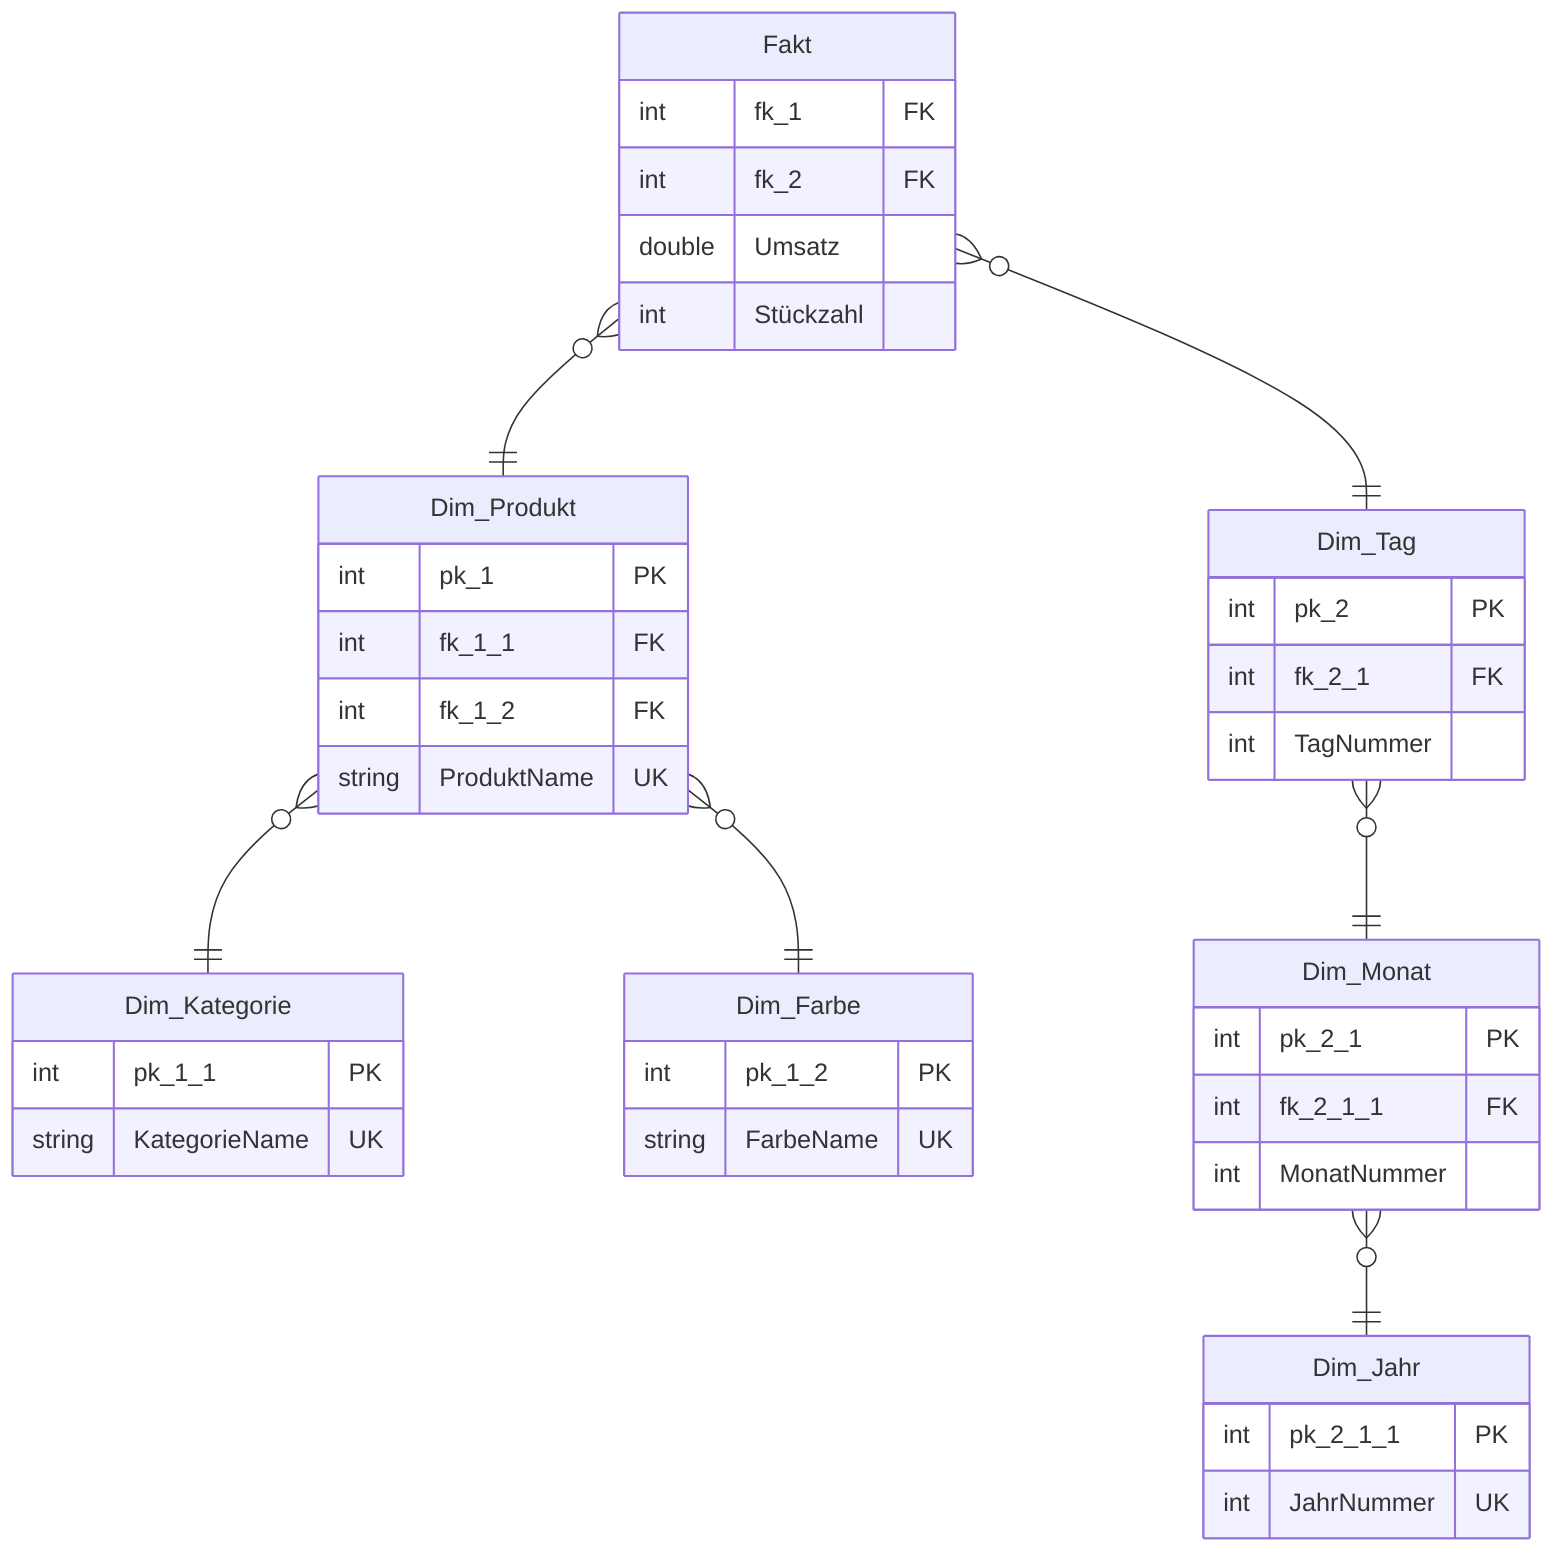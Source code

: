 erDiagram

    Fakt {
        int fk_1 FK
        int fk_2 FK
        double Umsatz
        int Stückzahl
    }

    Dim_Produkt {
        int pk_1 PK
        int fk_1_1 FK
        int fk_1_2 FK
        string ProduktName UK
    }

    Dim_Kategorie {
        int pk_1_1 PK
        string KategorieName UK
    }

    Dim_Farbe {
        int pk_1_2 PK
        string FarbeName UK
    }

    Dim_Tag {
        int pk_2 PK
        int fk_2_1 FK
        int TagNummer
    }

    Dim_Monat {
        int pk_2_1 PK
        int fk_2_1_1 FK
        int MonatNummer
    }

    Dim_Jahr {
        int pk_2_1_1 PK
        int JahrNummer UK
    }

    Fakt }o--|| Dim_Produkt: " "
    Fakt }o--|| Dim_Tag: " "

    Dim_Produkt }o--|| Dim_Kategorie: " "
    Dim_Produkt }o--|| Dim_Farbe: " "

    Dim_Tag }o--|| Dim_Monat: " "

    Dim_Monat }o--|| Dim_Jahr: " "